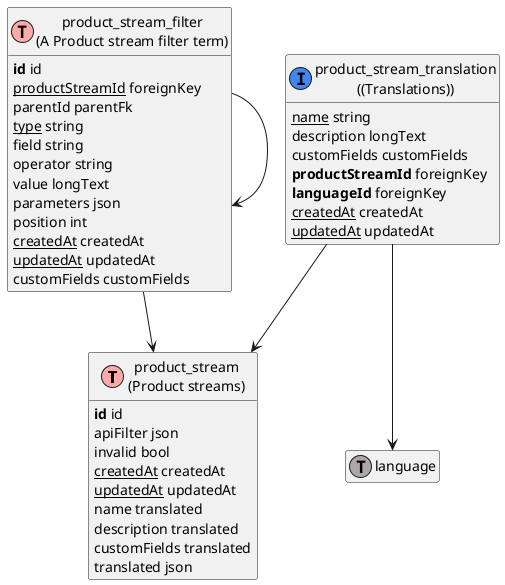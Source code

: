 @startuml
' uncomment the line below if you're using computer with a retina display
' skinparam dpi 300
!define Table(name,desc) class name as "desc" << (T,#FFAAAA) >>
!define ForeignTable(name,desc) class name as "desc" << (T,#ada6a6) >>
!define TranslationTable(name,desc) class name as "desc" << (I,#4286f4) >>
' we use bold for primary key
' green color for unique
' and underscore for not_null
!define primary_key(x) <b>x</b>
!define unique(x) <color:green>x</color>
!define not_null(x) <u>x</u>
' other tags available:
' <i></i>
' <back:COLOR></color>, where color is a color name or html color code
' (#FFAACC)
' see: http://plantuml.com/classes.html#More
hide methods
hide stereotypes
hide empty members
skinparam backgroundColor #FFFFFF

' entities

Table(ShopwareCoreContentProductStreamProductStreamDefinition, "product_stream\n(Product streams)") {
   primary_key(id) id
   apiFilter json
   invalid bool
   not_null(createdAt) createdAt
   not_null(updatedAt) updatedAt
   name translated
   description translated
   customFields translated
   translated json
}
TranslationTable(ShopwareCoreContentProductStreamAggregateProductStreamTranslationProductStreamTranslationDefinition, "product_stream_translation\n((Translations))") {
   not_null(name) string
   description longText
   customFields customFields
   primary_key(productStreamId) foreignKey
   primary_key(languageId) foreignKey
   not_null(createdAt) createdAt
   not_null(updatedAt) updatedAt
}
Table(ShopwareCoreContentProductStreamAggregateProductStreamFilterProductStreamFilterDefinition, "product_stream_filter\n(A Product stream filter term)") {
   primary_key(id) id
   not_null(productStreamId) foreignKey
   parentId parentFk
   not_null(type) string
   field string
   operator string
   value longText
   parameters json
   position int
   not_null(createdAt) createdAt
   not_null(updatedAt) updatedAt
   customFields customFields
}
ForeignTable(ShopwareCoreFrameworkLanguageLanguageDefinition, "language") {
}

' relationshipd

ShopwareCoreContentProductStreamAggregateProductStreamTranslationProductStreamTranslationDefinition --> ShopwareCoreContentProductStreamProductStreamDefinition
ShopwareCoreContentProductStreamAggregateProductStreamFilterProductStreamFilterDefinition --> ShopwareCoreContentProductStreamProductStreamDefinition
ShopwareCoreContentProductStreamAggregateProductStreamTranslationProductStreamTranslationDefinition --> ShopwareCoreFrameworkLanguageLanguageDefinition
ShopwareCoreContentProductStreamAggregateProductStreamFilterProductStreamFilterDefinition --> ShopwareCoreContentProductStreamAggregateProductStreamFilterProductStreamFilterDefinition
@enduml
